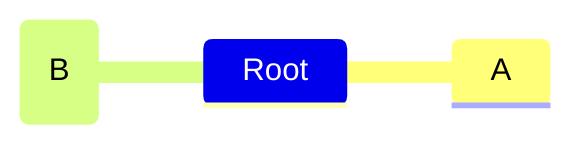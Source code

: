 mindmap
    Root
        A
        ::icon(fa fa-book)
        B(B)
        ::icon(mdi mdi-skull-outline)